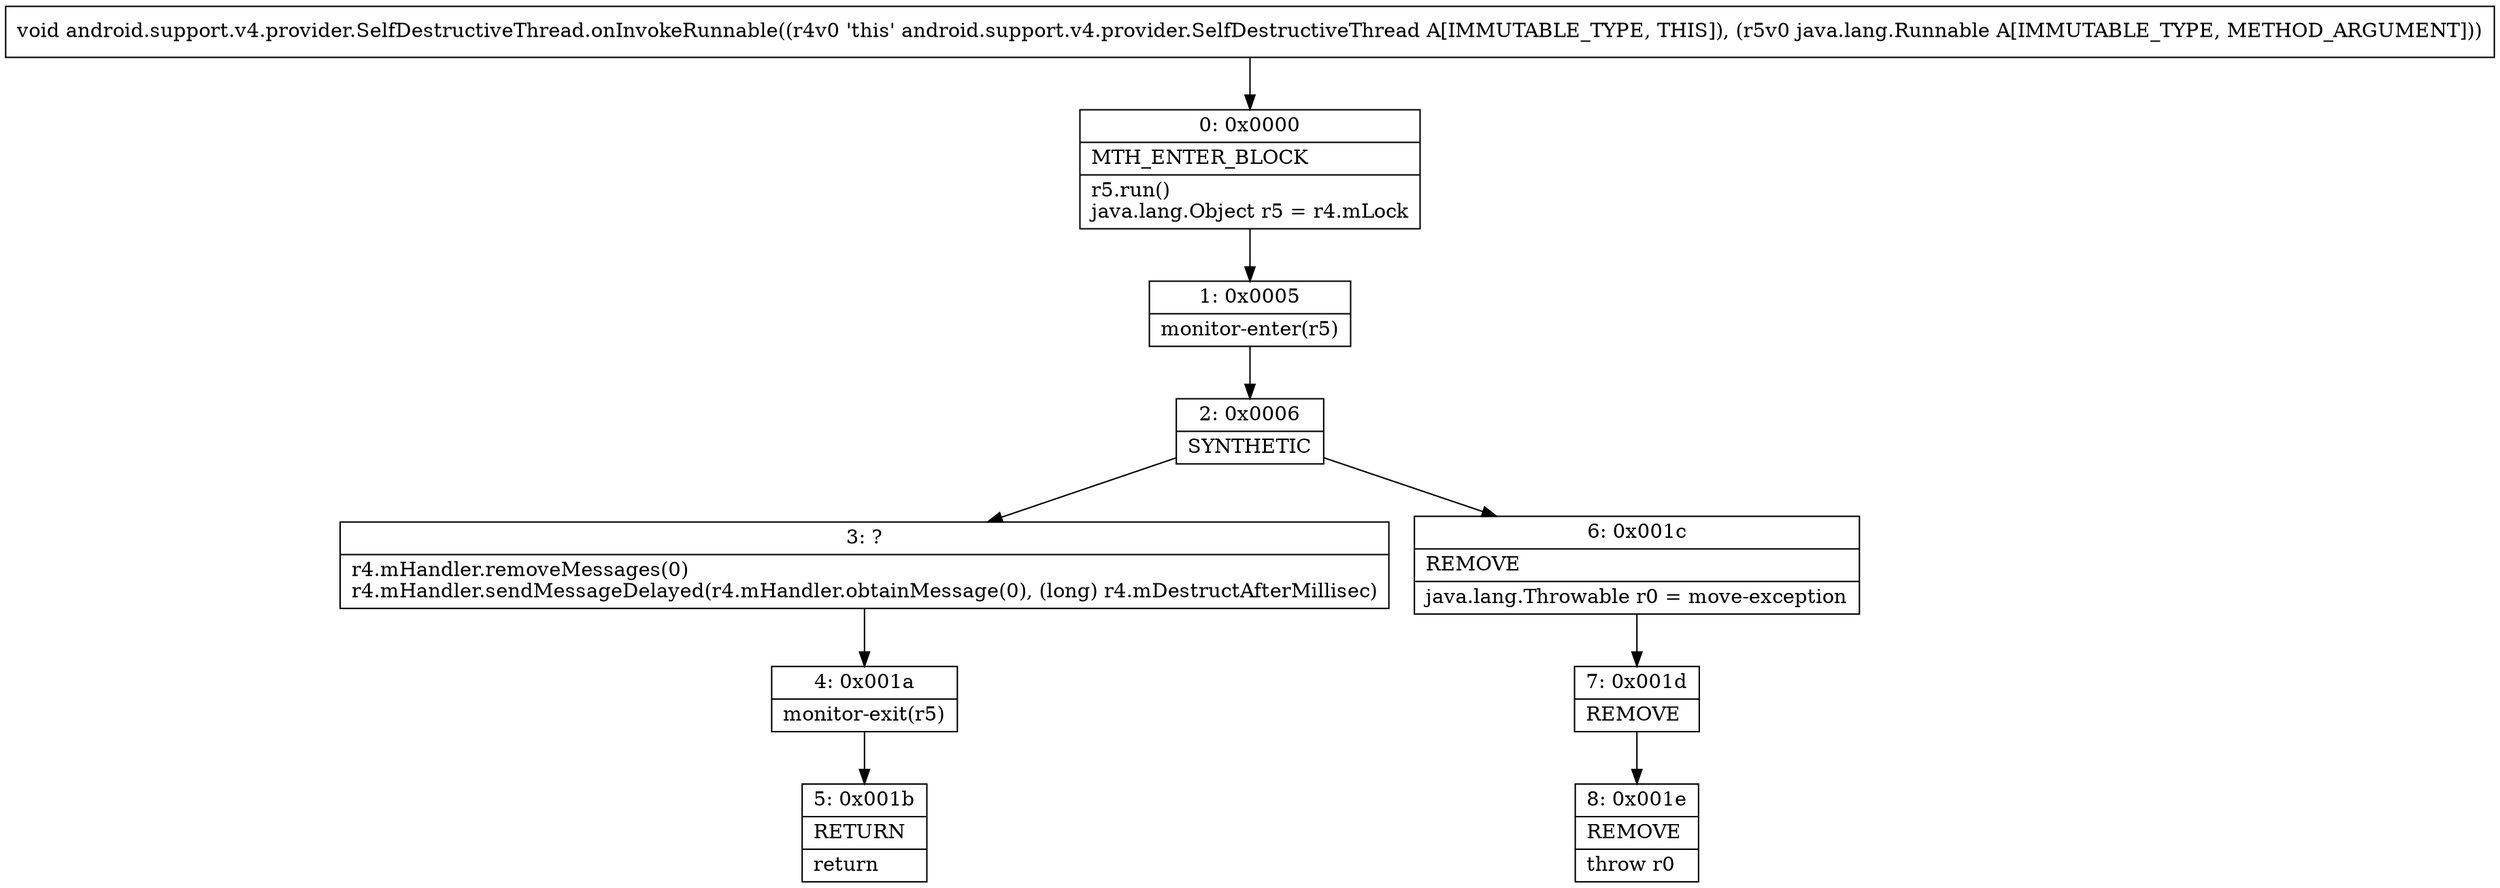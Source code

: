 digraph "CFG forandroid.support.v4.provider.SelfDestructiveThread.onInvokeRunnable(Ljava\/lang\/Runnable;)V" {
Node_0 [shape=record,label="{0\:\ 0x0000|MTH_ENTER_BLOCK\l|r5.run()\ljava.lang.Object r5 = r4.mLock\l}"];
Node_1 [shape=record,label="{1\:\ 0x0005|monitor\-enter(r5)\l}"];
Node_2 [shape=record,label="{2\:\ 0x0006|SYNTHETIC\l}"];
Node_3 [shape=record,label="{3\:\ ?|r4.mHandler.removeMessages(0)\lr4.mHandler.sendMessageDelayed(r4.mHandler.obtainMessage(0), (long) r4.mDestructAfterMillisec)\l}"];
Node_4 [shape=record,label="{4\:\ 0x001a|monitor\-exit(r5)\l}"];
Node_5 [shape=record,label="{5\:\ 0x001b|RETURN\l|return\l}"];
Node_6 [shape=record,label="{6\:\ 0x001c|REMOVE\l|java.lang.Throwable r0 = move\-exception\l}"];
Node_7 [shape=record,label="{7\:\ 0x001d|REMOVE\l}"];
Node_8 [shape=record,label="{8\:\ 0x001e|REMOVE\l|throw r0\l}"];
MethodNode[shape=record,label="{void android.support.v4.provider.SelfDestructiveThread.onInvokeRunnable((r4v0 'this' android.support.v4.provider.SelfDestructiveThread A[IMMUTABLE_TYPE, THIS]), (r5v0 java.lang.Runnable A[IMMUTABLE_TYPE, METHOD_ARGUMENT])) }"];
MethodNode -> Node_0;
Node_0 -> Node_1;
Node_1 -> Node_2;
Node_2 -> Node_3;
Node_2 -> Node_6;
Node_3 -> Node_4;
Node_4 -> Node_5;
Node_6 -> Node_7;
Node_7 -> Node_8;
}

